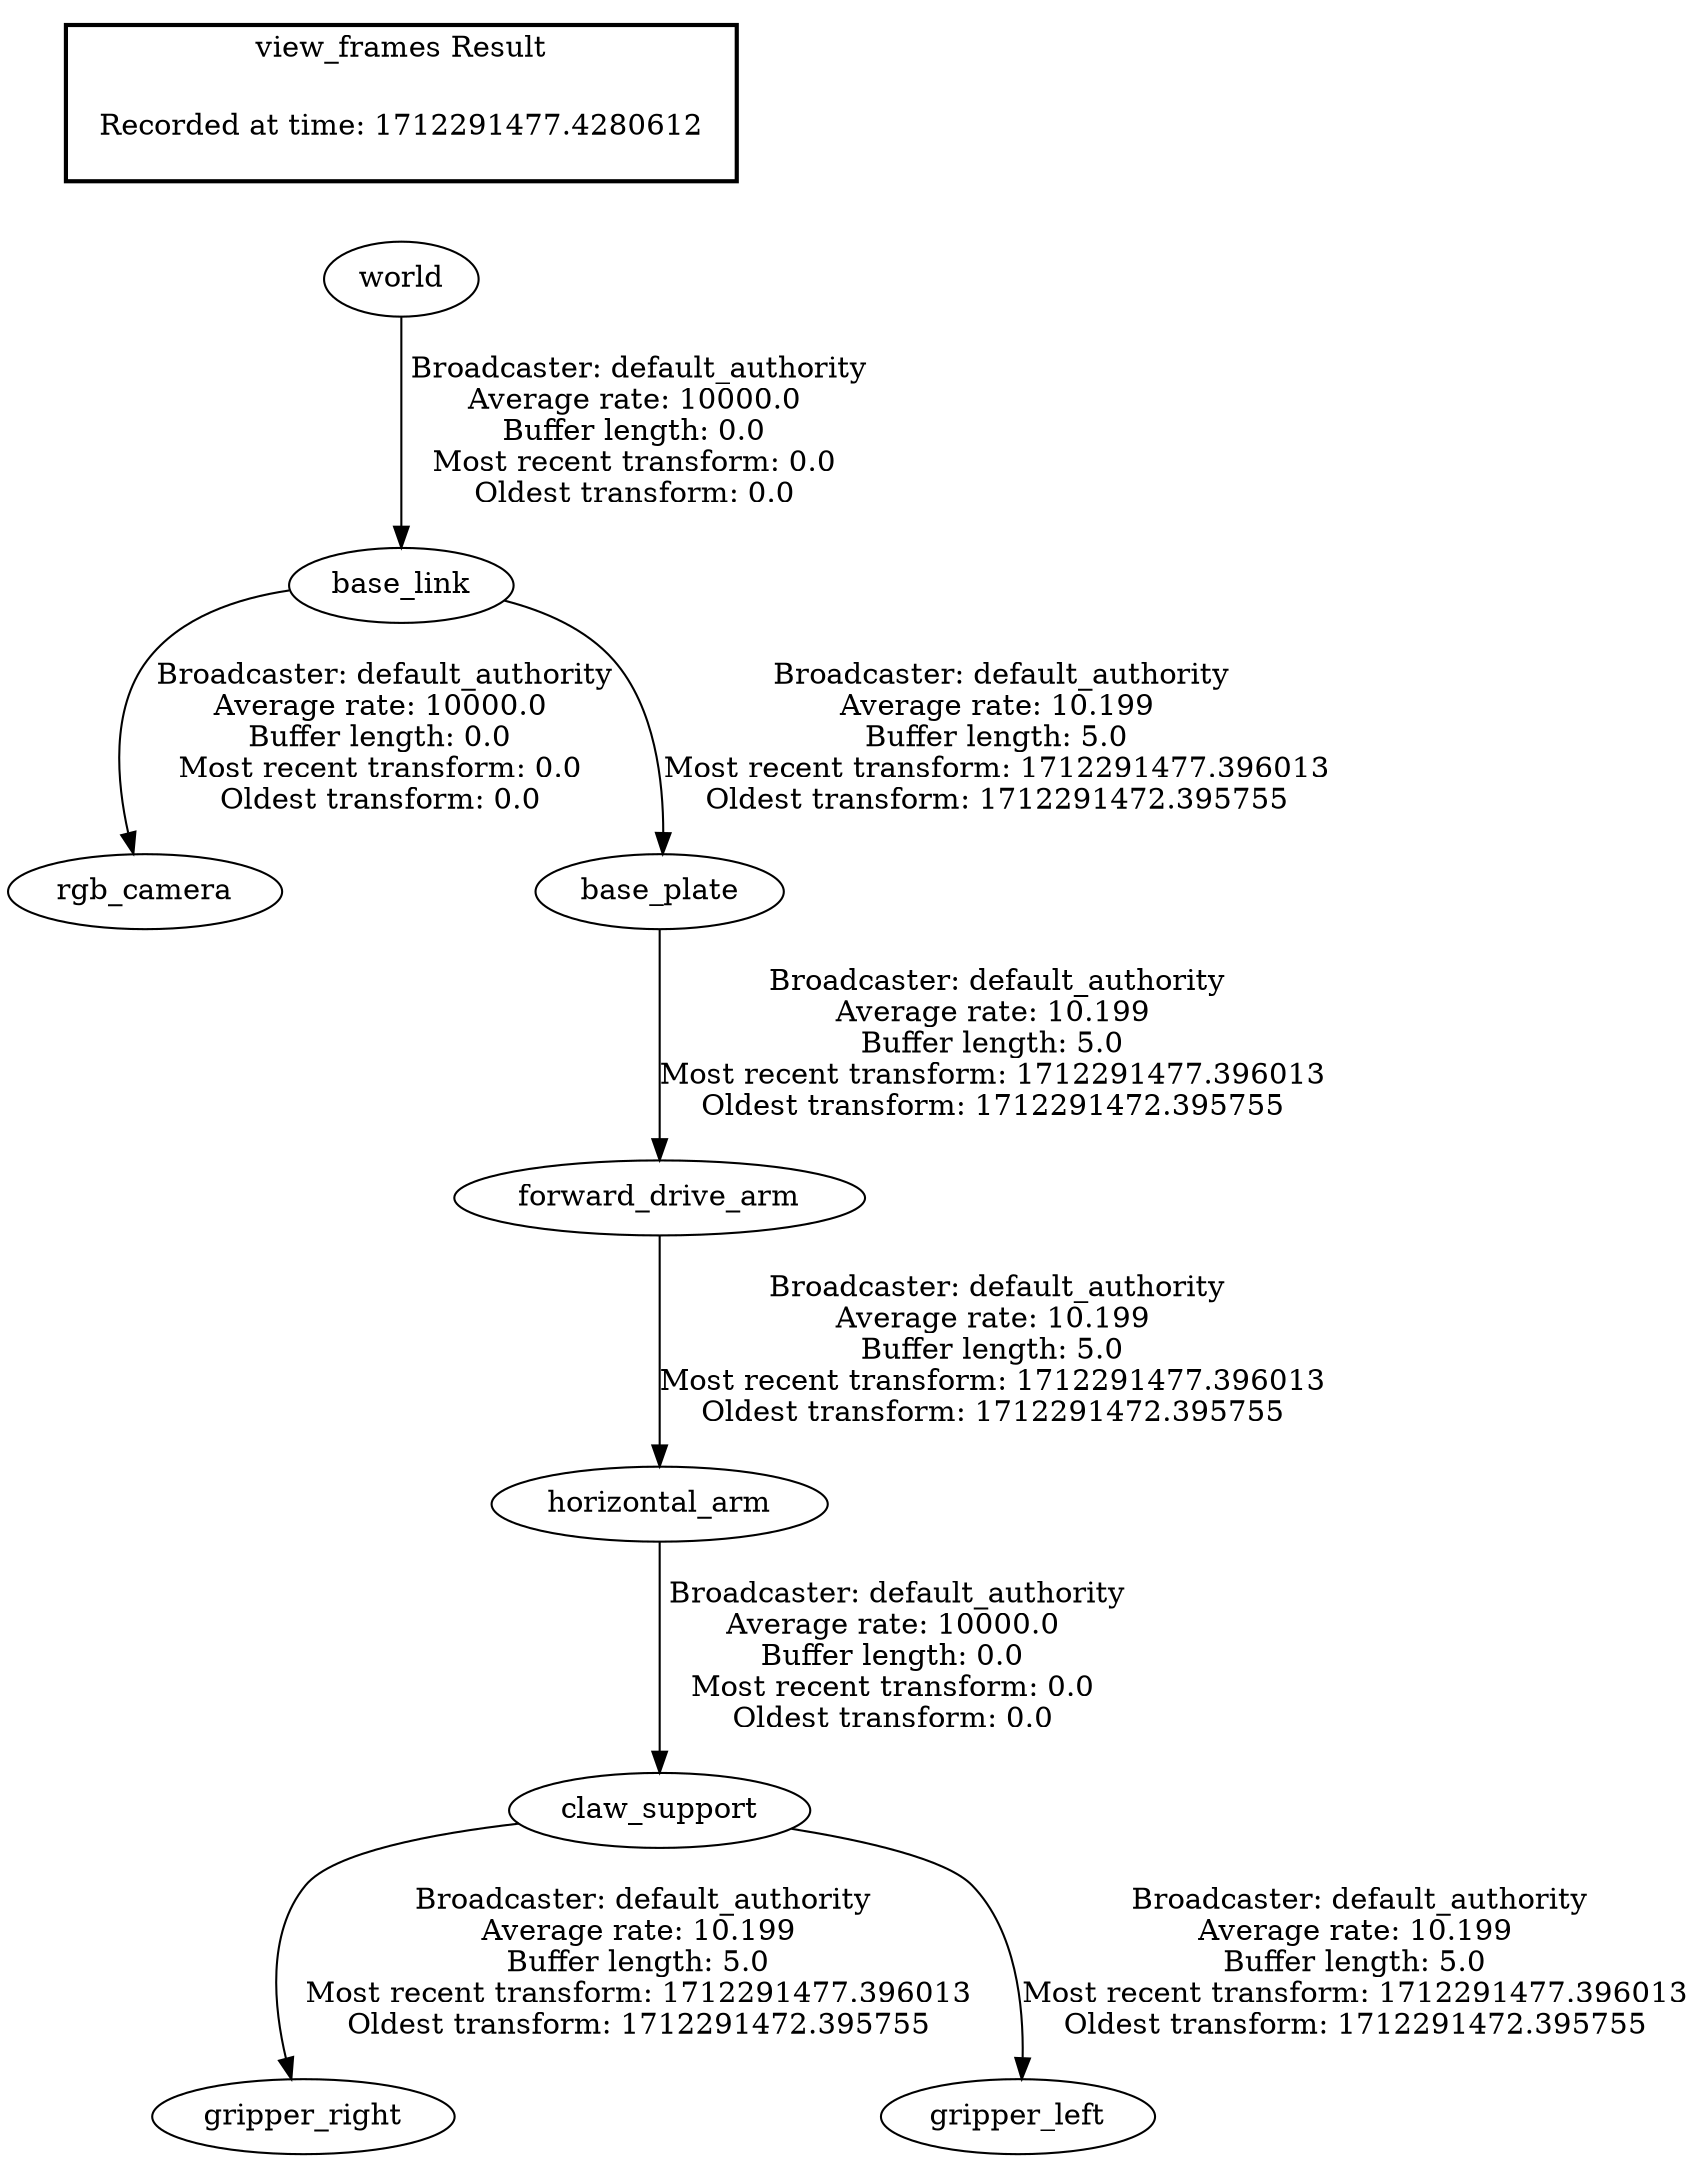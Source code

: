 digraph G {
"horizontal_arm" -> "claw_support"[label=" Broadcaster: default_authority\nAverage rate: 10000.0\nBuffer length: 0.0\nMost recent transform: 0.0\nOldest transform: 0.0\n"];
"forward_drive_arm" -> "horizontal_arm"[label=" Broadcaster: default_authority\nAverage rate: 10.199\nBuffer length: 5.0\nMost recent transform: 1712291477.396013\nOldest transform: 1712291472.395755\n"];
"base_link" -> "rgb_camera"[label=" Broadcaster: default_authority\nAverage rate: 10000.0\nBuffer length: 0.0\nMost recent transform: 0.0\nOldest transform: 0.0\n"];
"world" -> "base_link"[label=" Broadcaster: default_authority\nAverage rate: 10000.0\nBuffer length: 0.0\nMost recent transform: 0.0\nOldest transform: 0.0\n"];
"base_link" -> "base_plate"[label=" Broadcaster: default_authority\nAverage rate: 10.199\nBuffer length: 5.0\nMost recent transform: 1712291477.396013\nOldest transform: 1712291472.395755\n"];
"base_plate" -> "forward_drive_arm"[label=" Broadcaster: default_authority\nAverage rate: 10.199\nBuffer length: 5.0\nMost recent transform: 1712291477.396013\nOldest transform: 1712291472.395755\n"];
"claw_support" -> "gripper_right"[label=" Broadcaster: default_authority\nAverage rate: 10.199\nBuffer length: 5.0\nMost recent transform: 1712291477.396013\nOldest transform: 1712291472.395755\n"];
"claw_support" -> "gripper_left"[label=" Broadcaster: default_authority\nAverage rate: 10.199\nBuffer length: 5.0\nMost recent transform: 1712291477.396013\nOldest transform: 1712291472.395755\n"];
edge [style=invis];
 subgraph cluster_legend { style=bold; color=black; label ="view_frames Result";
"Recorded at time: 1712291477.4280612"[ shape=plaintext ] ;
}->"world";
}